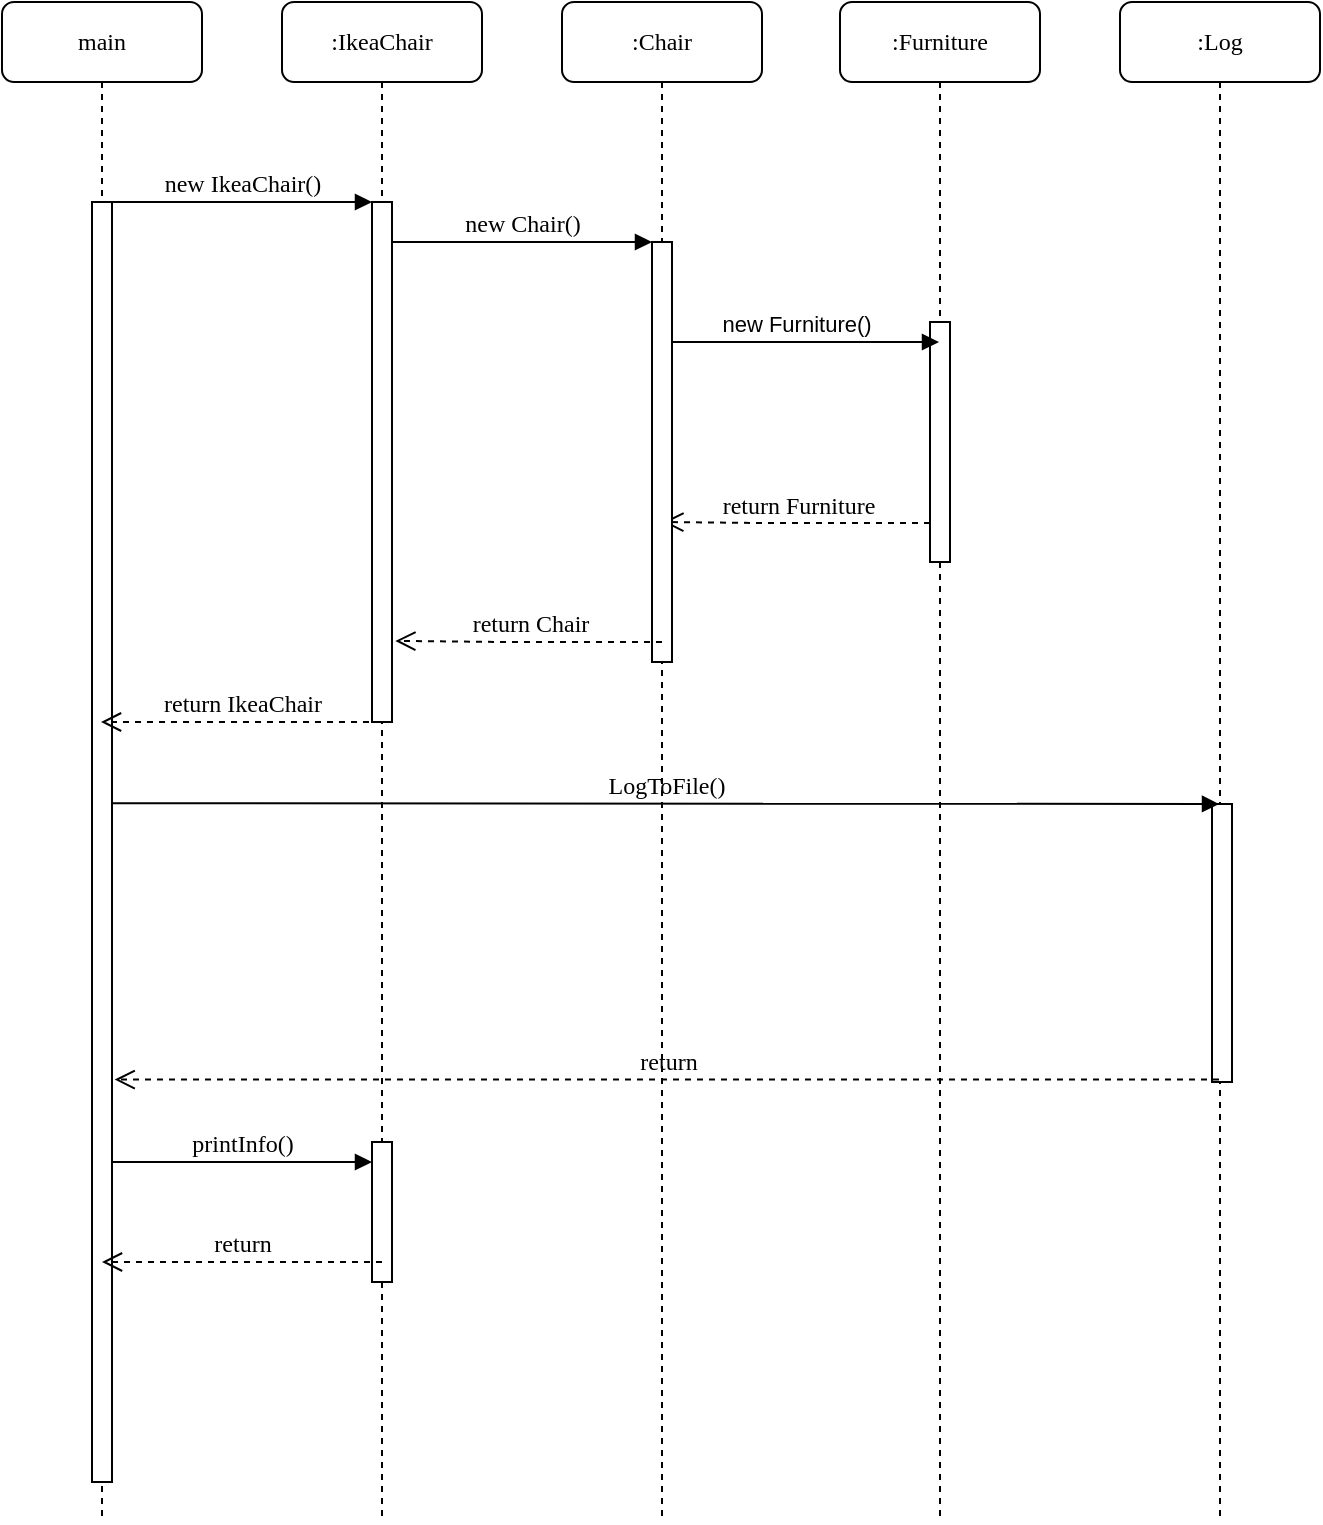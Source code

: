 <mxfile version="15.4.0" type="device"><diagram id="HeeS-tQfv1YFWy1Z6buF" name="Page-1"><mxGraphModel dx="1422" dy="822" grid="1" gridSize="10" guides="1" tooltips="1" connect="1" arrows="1" fold="1" page="0" pageScale="1" pageWidth="850" pageHeight="1100" background="none" math="0" shadow="0"><root><mxCell id="0"/><mxCell id="1" parent="0"/><mxCell id="SVjFKciksOZq4KKZvMG9-1" value=":IkeaChair" style="shape=umlLifeline;perimeter=lifelinePerimeter;whiteSpace=wrap;html=1;container=1;collapsible=0;recursiveResize=0;outlineConnect=0;rounded=1;shadow=0;comic=0;labelBackgroundColor=none;strokeWidth=1;fontFamily=Verdana;fontSize=12;align=center;" parent="1" vertex="1"><mxGeometry x="240" y="80" width="100" height="760" as="geometry"/></mxCell><mxCell id="SVjFKciksOZq4KKZvMG9-2" value="" style="html=1;points=[];perimeter=orthogonalPerimeter;rounded=0;shadow=0;comic=0;labelBackgroundColor=none;strokeWidth=1;fontFamily=Verdana;fontSize=12;align=center;" parent="SVjFKciksOZq4KKZvMG9-1" vertex="1"><mxGeometry x="45" y="100" width="10" height="260" as="geometry"/></mxCell><mxCell id="SVjFKciksOZq4KKZvMG9-14" value="" style="html=1;points=[];perimeter=orthogonalPerimeter;rounded=0;shadow=0;comic=0;labelBackgroundColor=none;strokeWidth=1;fontFamily=Verdana;fontSize=12;align=center;" parent="SVjFKciksOZq4KKZvMG9-1" vertex="1"><mxGeometry x="45" y="570" width="10" height="70" as="geometry"/></mxCell><mxCell id="1NWa4Hpo1zZkFEjfvreY-1" value="printInfo()" style="html=1;verticalAlign=bottom;endArrow=block;entryX=0;entryY=0;labelBackgroundColor=none;fontFamily=Verdana;fontSize=12;edgeStyle=elbowEdgeStyle;elbow=vertical;" parent="SVjFKciksOZq4KKZvMG9-1" edge="1"><mxGeometry relative="1" as="geometry"><mxPoint x="-85" y="580" as="sourcePoint"/><mxPoint x="45" y="580.0" as="targetPoint"/></mxGeometry></mxCell><mxCell id="SVjFKciksOZq4KKZvMG9-3" value=":Furniture" style="shape=umlLifeline;perimeter=lifelinePerimeter;whiteSpace=wrap;html=1;container=1;collapsible=0;recursiveResize=0;outlineConnect=0;rounded=1;shadow=0;comic=0;labelBackgroundColor=none;strokeWidth=1;fontFamily=Verdana;fontSize=12;align=center;" parent="1" vertex="1"><mxGeometry x="519" y="80" width="100" height="760" as="geometry"/></mxCell><mxCell id="MhOCkVQsrfNq_5GRC-AB-2" value="" style="html=1;points=[];perimeter=orthogonalPerimeter;rounded=0;shadow=0;comic=0;labelBackgroundColor=none;strokeWidth=1;fontFamily=Verdana;fontSize=12;align=center;" parent="SVjFKciksOZq4KKZvMG9-3" vertex="1"><mxGeometry x="45" y="160" width="10" height="120" as="geometry"/></mxCell><mxCell id="MhOCkVQsrfNq_5GRC-AB-5" value="&lt;span style=&quot;font-family: &amp;#34;helvetica&amp;#34; ; font-size: 11px&quot;&gt;new Furniture()&lt;/span&gt;" style="html=1;verticalAlign=bottom;endArrow=block;labelBackgroundColor=none;fontFamily=Verdana;fontSize=12;edgeStyle=elbowEdgeStyle;elbow=vertical;" parent="SVjFKciksOZq4KKZvMG9-3" target="SVjFKciksOZq4KKZvMG9-3" edge="1"><mxGeometry relative="1" as="geometry"><mxPoint x="-94" y="170" as="sourcePoint"/><mxPoint x="36" y="170.0" as="targetPoint"/></mxGeometry></mxCell><mxCell id="MhOCkVQsrfNq_5GRC-AB-6" value="return Furniture" style="html=1;verticalAlign=bottom;endArrow=open;dashed=1;endSize=8;labelBackgroundColor=none;fontFamily=Verdana;fontSize=12;entryX=1.167;entryY=0.844;entryDx=0;entryDy=0;entryPerimeter=0;" parent="SVjFKciksOZq4KKZvMG9-3" edge="1"><mxGeometry relative="1" as="geometry"><mxPoint x="-88.33" y="260.0" as="targetPoint"/><mxPoint x="45" y="260.56" as="sourcePoint"/><Array as="points"><mxPoint x="-34.5" y="260.56"/></Array></mxGeometry></mxCell><mxCell id="SVjFKciksOZq4KKZvMG9-5" value=":Log" style="shape=umlLifeline;perimeter=lifelinePerimeter;whiteSpace=wrap;html=1;container=1;collapsible=0;recursiveResize=0;outlineConnect=0;rounded=1;shadow=0;comic=0;labelBackgroundColor=none;strokeWidth=1;fontFamily=Verdana;fontSize=12;align=center;" parent="1" vertex="1"><mxGeometry x="659" y="80" width="100" height="760" as="geometry"/></mxCell><mxCell id="SVjFKciksOZq4KKZvMG9-6" value="main" style="shape=umlLifeline;perimeter=lifelinePerimeter;whiteSpace=wrap;html=1;container=1;collapsible=0;recursiveResize=0;outlineConnect=0;rounded=1;shadow=0;comic=0;labelBackgroundColor=none;strokeWidth=1;fontFamily=Verdana;fontSize=12;align=center;" parent="1" vertex="1"><mxGeometry x="100" y="80" width="100" height="760" as="geometry"/></mxCell><mxCell id="SVjFKciksOZq4KKZvMG9-7" value="" style="html=1;points=[];perimeter=orthogonalPerimeter;rounded=0;shadow=0;comic=0;labelBackgroundColor=none;strokeWidth=1;fontFamily=Verdana;fontSize=12;align=center;" parent="SVjFKciksOZq4KKZvMG9-6" vertex="1"><mxGeometry x="45" y="100" width="10" height="640" as="geometry"/></mxCell><mxCell id="SVjFKciksOZq4KKZvMG9-8" value="" style="html=1;points=[];perimeter=orthogonalPerimeter;rounded=0;shadow=0;comic=0;labelBackgroundColor=none;strokeWidth=1;fontFamily=Verdana;fontSize=12;align=center;" parent="1" vertex="1"><mxGeometry x="705" y="481" width="10" height="139" as="geometry"/></mxCell><mxCell id="SVjFKciksOZq4KKZvMG9-10" value="new IkeaChair()" style="html=1;verticalAlign=bottom;endArrow=block;entryX=0;entryY=0;labelBackgroundColor=none;fontFamily=Verdana;fontSize=12;edgeStyle=elbowEdgeStyle;elbow=vertical;" parent="1" source="SVjFKciksOZq4KKZvMG9-7" target="SVjFKciksOZq4KKZvMG9-2" edge="1"><mxGeometry relative="1" as="geometry"><mxPoint x="220" y="190" as="sourcePoint"/></mxGeometry></mxCell><mxCell id="SVjFKciksOZq4KKZvMG9-11" value="new Chair()" style="html=1;verticalAlign=bottom;endArrow=block;entryX=0;entryY=0;labelBackgroundColor=none;fontFamily=Verdana;fontSize=12;edgeStyle=elbowEdgeStyle;elbow=vertical;" parent="1" source="SVjFKciksOZq4KKZvMG9-2" target="SVjFKciksOZq4KKZvMG9-4" edge="1"><mxGeometry relative="1" as="geometry"><mxPoint x="370" y="200" as="sourcePoint"/></mxGeometry></mxCell><mxCell id="SVjFKciksOZq4KKZvMG9-13" value="return IkeaChair" style="html=1;verticalAlign=bottom;endArrow=open;dashed=1;endSize=8;labelBackgroundColor=none;fontFamily=Verdana;fontSize=12;" parent="1" edge="1"><mxGeometry relative="1" as="geometry"><mxPoint x="149.5" y="440" as="targetPoint"/><mxPoint x="289.5" y="440" as="sourcePoint"/><Array as="points"><mxPoint x="210" y="440"/></Array></mxGeometry></mxCell><mxCell id="SVjFKciksOZq4KKZvMG9-16" value="LogToFile()" style="html=1;verticalAlign=bottom;endArrow=block;labelBackgroundColor=none;fontFamily=Verdana;fontSize=12;edgeStyle=elbowEdgeStyle;elbow=vertical;exitX=0.9;exitY=0.365;exitDx=0;exitDy=0;exitPerimeter=0;" parent="1" edge="1"><mxGeometry relative="1" as="geometry"><mxPoint x="155" y="480.6" as="sourcePoint"/><mxPoint x="708.5" y="481" as="targetPoint"/></mxGeometry></mxCell><mxCell id="SVjFKciksOZq4KKZvMG9-18" value="return" style="html=1;verticalAlign=bottom;endArrow=open;dashed=1;endSize=8;labelBackgroundColor=none;fontFamily=Verdana;fontSize=12;entryX=1.033;entryY=0.679;entryDx=0;entryDy=0;entryPerimeter=0;" parent="1" edge="1"><mxGeometry relative="1" as="geometry"><mxPoint x="156.33" y="618.76" as="targetPoint"/><mxPoint x="708.5" y="618.76" as="sourcePoint"/><Array as="points"/></mxGeometry></mxCell><mxCell id="SVjFKciksOZq4KKZvMG9-19" value=":Chair" style="shape=umlLifeline;perimeter=lifelinePerimeter;whiteSpace=wrap;html=1;container=1;collapsible=0;recursiveResize=0;outlineConnect=0;rounded=1;shadow=0;comic=0;labelBackgroundColor=none;strokeWidth=1;fontFamily=Verdana;fontSize=12;align=center;" parent="1" vertex="1"><mxGeometry x="380" y="80" width="100" height="760" as="geometry"/></mxCell><mxCell id="SVjFKciksOZq4KKZvMG9-4" value="" style="html=1;points=[];perimeter=orthogonalPerimeter;rounded=0;shadow=0;comic=0;labelBackgroundColor=none;strokeWidth=1;fontFamily=Verdana;fontSize=12;align=center;" parent="SVjFKciksOZq4KKZvMG9-19" vertex="1"><mxGeometry x="45" y="120" width="10" height="210" as="geometry"/></mxCell><mxCell id="SVjFKciksOZq4KKZvMG9-27" value="return Chair" style="html=1;verticalAlign=bottom;endArrow=open;dashed=1;endSize=8;labelBackgroundColor=none;fontFamily=Verdana;fontSize=12;entryX=1.167;entryY=0.844;entryDx=0;entryDy=0;entryPerimeter=0;" parent="1" target="SVjFKciksOZq4KKZvMG9-2" edge="1"><mxGeometry relative="1" as="geometry"><mxPoint x="300" y="400" as="targetPoint"/><mxPoint x="430" y="400" as="sourcePoint"/><Array as="points"><mxPoint x="350.5" y="400"/></Array></mxGeometry></mxCell><mxCell id="1NWa4Hpo1zZkFEjfvreY-2" value="return" style="html=1;verticalAlign=bottom;endArrow=open;dashed=1;endSize=8;labelBackgroundColor=none;fontFamily=Verdana;fontSize=12;" parent="1" edge="1"><mxGeometry relative="1" as="geometry"><mxPoint x="150" y="710" as="targetPoint"/><mxPoint x="290" y="710" as="sourcePoint"/><Array as="points"><mxPoint x="210.5" y="710"/></Array></mxGeometry></mxCell></root></mxGraphModel></diagram></mxfile>